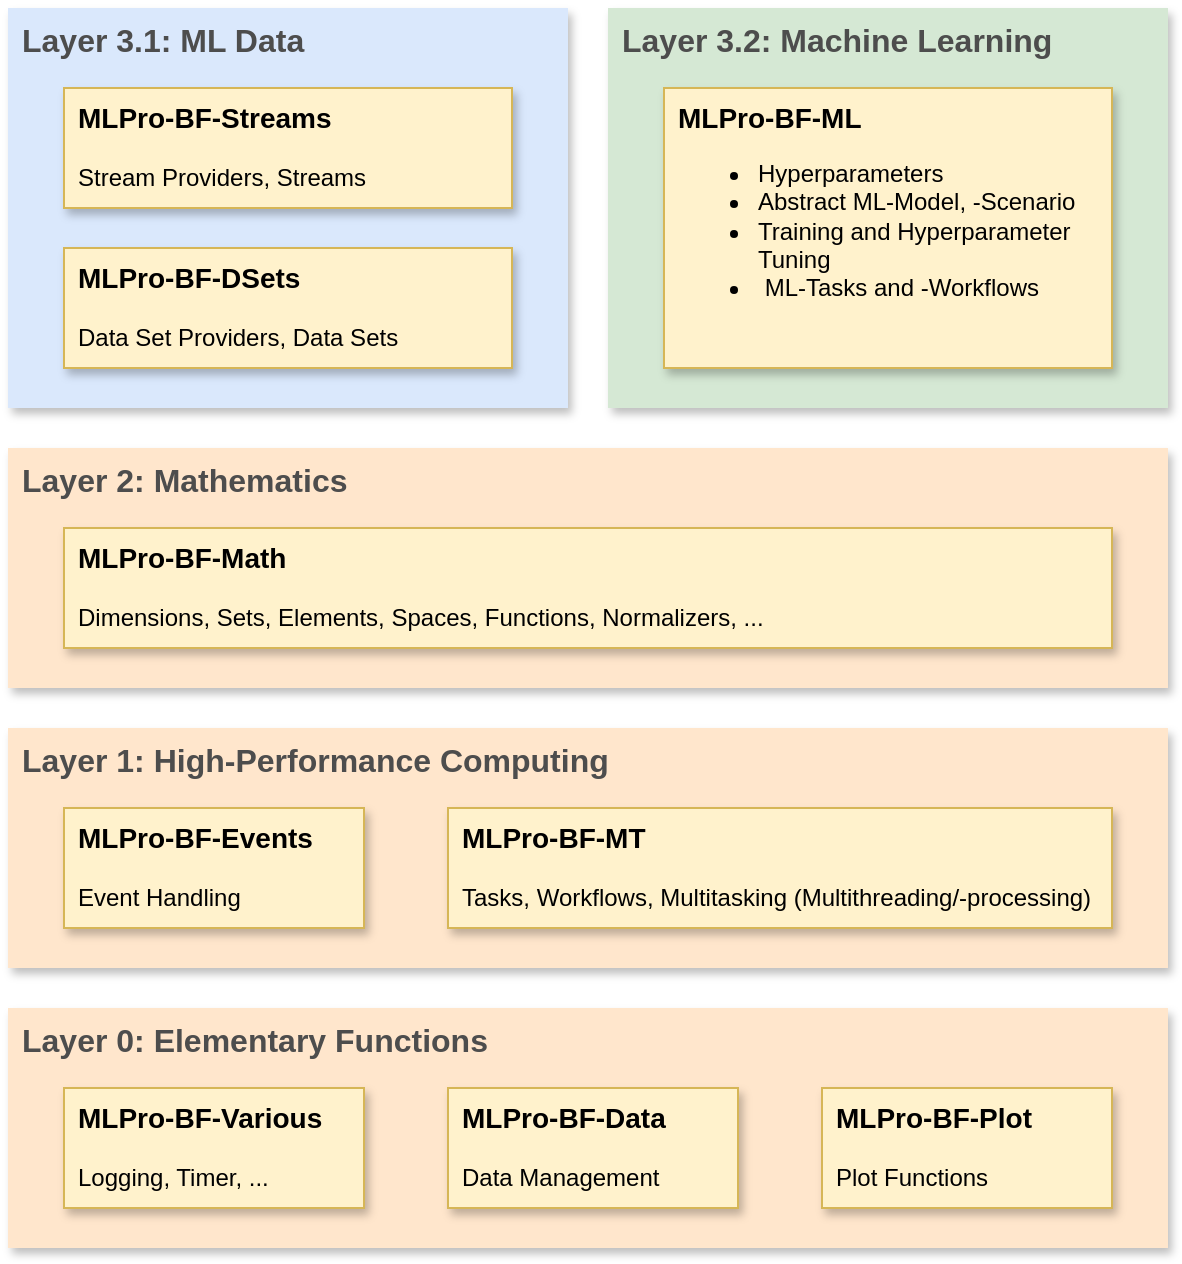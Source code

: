 <mxfile version="20.2.8" type="device"><diagram id="fFlcpSXXy8tqmFIUa-IP" name="Seite-1"><mxGraphModel dx="1120" dy="785" grid="1" gridSize="10" guides="1" tooltips="1" connect="1" arrows="1" fold="1" page="1" pageScale="1" pageWidth="4681" pageHeight="3300" math="0" shadow="0"><root><mxCell id="0"/><mxCell id="1" parent="0"/><mxCell id="JanPlrSS_G9j6Y3K1HOv-21" value="Layer 0: Elementary Functions" style="rounded=0;whiteSpace=wrap;html=1;shadow=1;glass=0;fontSize=16;align=left;labelPosition=center;verticalLabelPosition=middle;verticalAlign=top;spacingLeft=5;fontStyle=1;strokeColor=none;fillColor=#ffe6cc;fontColor=#4D4D4D;" parent="1" vertex="1"><mxGeometry x="40" y="590" width="580" height="120" as="geometry"/></mxCell><mxCell id="JanPlrSS_G9j6Y3K1HOv-20" value="Layer 3.2: Machine Learning" style="rounded=0;whiteSpace=wrap;html=1;shadow=1;glass=0;fontSize=16;dashed=1;align=left;labelPosition=center;verticalLabelPosition=middle;verticalAlign=top;spacingLeft=5;spacingRight=5;fontStyle=1;fillColor=#d5e8d4;strokeColor=none;fontColor=#4D4D4D;" parent="1" vertex="1"><mxGeometry x="340" y="90" width="280" height="200" as="geometry"/></mxCell><mxCell id="JanPlrSS_G9j6Y3K1HOv-16" value="Layer 3.1: ML Data" style="rounded=0;whiteSpace=wrap;html=1;shadow=1;glass=0;fontSize=16;dashed=1;align=left;labelPosition=center;verticalLabelPosition=middle;verticalAlign=top;spacingLeft=5;spacingRight=5;fontStyle=1;fillColor=#dae8fc;strokeColor=none;fontColor=#4D4D4D;" parent="1" vertex="1"><mxGeometry x="40" y="90" width="280" height="200" as="geometry"/></mxCell><mxCell id="JanPlrSS_G9j6Y3K1HOv-14" value="Layer 2: Mathematics" style="rounded=0;whiteSpace=wrap;html=1;shadow=1;glass=0;fontSize=16;dashed=1;align=left;labelPosition=center;verticalLabelPosition=middle;verticalAlign=top;spacingLeft=5;fontStyle=1;fillColor=#ffe6cc;strokeColor=none;fontColor=#4D4D4D;" parent="1" vertex="1"><mxGeometry x="40" y="310" width="580" height="120" as="geometry"/></mxCell><mxCell id="JanPlrSS_G9j6Y3K1HOv-13" value="Layer 1: High-Performance Computing" style="rounded=0;whiteSpace=wrap;html=1;shadow=1;glass=0;fontSize=16;dashed=1;align=left;labelPosition=center;verticalLabelPosition=middle;verticalAlign=top;spacingLeft=5;fontStyle=1;fillColor=#ffe6cc;strokeColor=none;fontColor=#4D4D4D;" parent="1" vertex="1"><mxGeometry x="40" y="450" width="580" height="120" as="geometry"/></mxCell><mxCell id="JanPlrSS_G9j6Y3K1HOv-1" value="&lt;font style=&quot;font-size: 14px;&quot;&gt;MLPro-BF-Various&lt;/font&gt;&lt;br&gt;&lt;span style=&quot;font-weight: normal;&quot;&gt;&lt;br&gt;Logging, Timer, ...&lt;/span&gt;" style="rounded=0;whiteSpace=wrap;html=1;fillColor=#fff2cc;strokeColor=#d6b656;glass=0;shadow=1;align=left;verticalAlign=top;fontStyle=1;spacingLeft=5;" parent="1" vertex="1"><mxGeometry x="68" y="630" width="150" height="60" as="geometry"/></mxCell><mxCell id="JanPlrSS_G9j6Y3K1HOv-3" value="&lt;font style=&quot;font-size: 14px;&quot;&gt;MLPro-BF-Math&lt;br&gt;&lt;/font&gt;&lt;span style=&quot;font-weight: normal;&quot;&gt;&lt;br&gt;Dimensions, Sets, Elements, Spaces, Functions, Normalizers, ...&lt;/span&gt;" style="rounded=0;whiteSpace=wrap;html=1;fillColor=#fff2cc;strokeColor=#d6b656;glass=0;shadow=1;align=left;verticalAlign=top;fontStyle=1;spacingLeft=5;" parent="1" vertex="1"><mxGeometry x="68" y="350" width="524" height="60" as="geometry"/></mxCell><mxCell id="JanPlrSS_G9j6Y3K1HOv-4" value="&lt;font style=&quot;font-size: 14px;&quot;&gt;MLPro-BF-Events&lt;/font&gt;&lt;br&gt;&lt;br&gt;&lt;span style=&quot;font-weight: normal;&quot;&gt;Event Handling&lt;/span&gt;" style="rounded=0;whiteSpace=wrap;html=1;fillColor=#fff2cc;strokeColor=#d6b656;glass=0;shadow=1;align=left;verticalAlign=top;fontStyle=1;spacingLeft=5;" parent="1" vertex="1"><mxGeometry x="68" y="490" width="150" height="60" as="geometry"/></mxCell><mxCell id="JanPlrSS_G9j6Y3K1HOv-5" value="&lt;font style=&quot;font-size: 14px;&quot;&gt;MLPro-BF-MT &lt;/font&gt;&lt;br&gt;&lt;br&gt;&lt;span style=&quot;font-weight: normal;&quot;&gt;Tasks, Workflows, Multitasking (Multithreading/-processing)&lt;/span&gt;" style="rounded=0;whiteSpace=wrap;html=1;fillColor=#fff2cc;strokeColor=#d6b656;glass=0;shadow=1;align=left;verticalAlign=top;fontStyle=1;spacingLeft=5;" parent="1" vertex="1"><mxGeometry x="260" y="490" width="332" height="60" as="geometry"/></mxCell><mxCell id="JanPlrSS_G9j6Y3K1HOv-6" value="&lt;font style=&quot;font-size: 14px;&quot;&gt;MLPro-BF-Streams&lt;/font&gt;&lt;br&gt;&lt;br&gt;&lt;span style=&quot;font-weight: normal;&quot;&gt;Stream Providers, Streams&lt;/span&gt;" style="rounded=0;whiteSpace=wrap;html=1;fillColor=#fff2cc;strokeColor=#d6b656;glass=0;shadow=1;align=left;verticalAlign=top;fontStyle=1;spacingLeft=5;" parent="1" vertex="1"><mxGeometry x="68" y="130" width="224" height="60" as="geometry"/></mxCell><mxCell id="JanPlrSS_G9j6Y3K1HOv-7" value="&lt;font style=&quot;font-size: 14px;&quot;&gt;MLPro-BF-Data&lt;/font&gt;&lt;br&gt;&lt;span style=&quot;font-weight: normal;&quot;&gt;&lt;br&gt;Data Management&lt;/span&gt;" style="rounded=0;whiteSpace=wrap;html=1;fillColor=#fff2cc;strokeColor=#d6b656;glass=0;shadow=1;align=left;verticalAlign=top;fontStyle=1;spacingLeft=5;" parent="1" vertex="1"><mxGeometry x="260" y="630" width="145" height="60" as="geometry"/></mxCell><mxCell id="JanPlrSS_G9j6Y3K1HOv-8" value="&lt;font style=&quot;font-size: 14px;&quot;&gt;MLPro-BF-ML&lt;/font&gt;&lt;span style=&quot;background-color: initial; font-weight: normal;&quot;&gt;&lt;br&gt;&lt;ul&gt;&lt;li&gt;&lt;span style=&quot;background-color: initial; font-weight: normal;&quot;&gt;Hyperparameters&lt;/span&gt;&lt;/li&gt;&lt;li&gt;&lt;span style=&quot;background-color: initial; font-weight: normal;&quot;&gt;Abstract ML-Model, -Scenario&lt;/span&gt;&lt;/li&gt;&lt;li&gt;&lt;span style=&quot;background-color: initial; font-weight: normal;&quot;&gt;Training and Hyperparameter Tuning&lt;/span&gt;&lt;/li&gt;&lt;li&gt;&lt;span style=&quot;background-color: initial; font-weight: normal;&quot;&gt;&amp;nbsp;ML-Tasks and -Workflows&lt;/span&gt;&lt;/li&gt;&lt;/ul&gt;&lt;/span&gt;&lt;blockquote style=&quot;margin: 0 0 0 40px; border: none; padding: 0px;&quot;&gt;&lt;/blockquote&gt;&lt;blockquote style=&quot;margin: 0 0 0 40px; border: none; padding: 0px;&quot;&gt;&lt;/blockquote&gt;" style="rounded=0;whiteSpace=wrap;html=1;fillColor=#fff2cc;strokeColor=#d6b656;glass=0;shadow=1;align=left;verticalAlign=top;fontStyle=1;spacingLeft=5;" parent="1" vertex="1"><mxGeometry x="368" y="130" width="224" height="140" as="geometry"/></mxCell><mxCell id="JanPlrSS_G9j6Y3K1HOv-9" value="&lt;font style=&quot;font-size: 14px;&quot;&gt;MLPro-BF-Plot&lt;/font&gt;&lt;br&gt;&lt;span style=&quot;font-weight: normal;&quot;&gt;&lt;br&gt;Plot Functions&lt;/span&gt;" style="rounded=0;whiteSpace=wrap;html=1;fillColor=#fff2cc;strokeColor=#d6b656;glass=0;shadow=1;align=left;verticalAlign=top;fontStyle=1;spacingLeft=5;" parent="1" vertex="1"><mxGeometry x="447" y="630" width="145" height="60" as="geometry"/></mxCell><mxCell id="JanPlrSS_G9j6Y3K1HOv-17" value="&lt;font style=&quot;font-size: 14px;&quot;&gt;MLPro-BF-DSets&lt;/font&gt;&lt;br&gt;&lt;br&gt;&lt;span style=&quot;font-weight: normal;&quot;&gt;Data Set Providers, Data Sets&lt;/span&gt;" style="rounded=0;whiteSpace=wrap;html=1;fillColor=#fff2cc;strokeColor=#d6b656;glass=0;shadow=1;align=left;verticalAlign=top;fontStyle=1;spacingLeft=5;" parent="1" vertex="1"><mxGeometry x="68" y="210" width="224" height="60" as="geometry"/></mxCell></root></mxGraphModel></diagram></mxfile>
